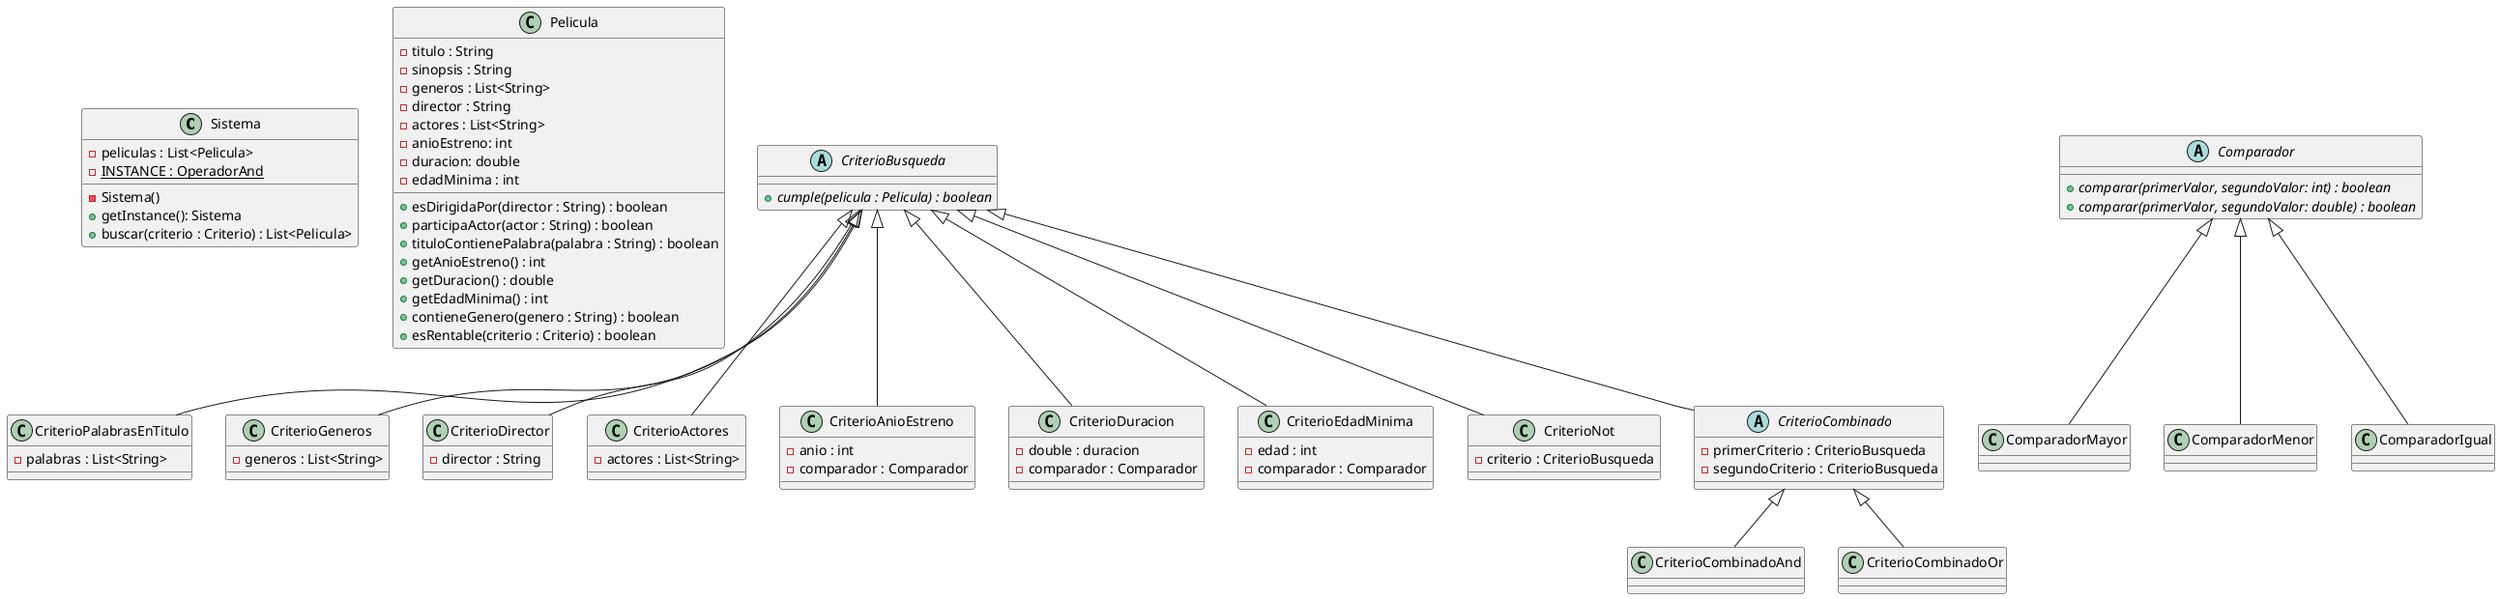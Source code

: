 ﻿@startuml classDiagram

class Sistema {

    - peliculas : List<Pelicula>
    - {field} {static} INSTANCE : OperadorAnd

    - {method} Sistema()
    + {method} getInstance(): Sistema
    + buscar(criterio : Criterio) : List<Pelicula>
}

class Pelicula {
    - titulo : String
    - sinopsis : String
    - generos : List<String>
    - director : String
    - actores : List<String>
    - anioEstreno: int
    - duracion: double
    - edadMinima : int

    + esDirigidaPor(director : String) : boolean
    + participaActor(actor : String) : boolean
    + tituloContienePalabra(palabra : String) : boolean
    + getAnioEstreno() : int
    + getDuracion() : double
    + getEdadMinima() : int
    + contieneGenero(genero : String) : boolean
    + esRentable(criterio : Criterio) : boolean
}

abstract class CriterioBusqueda {
    + {abstract} cumple(pelicula : Pelicula) : boolean
}

CriterioBusqueda <|-- CriterioPalabrasEnTitulo
class CriterioPalabrasEnTitulo {
    - palabras : List<String>
}

CriterioBusqueda <|-- CriterioGeneros
class CriterioGeneros {
    - generos : List<String>
}

CriterioBusqueda <|-- CriterioDirector
class CriterioDirector {
    - director : String
}

CriterioBusqueda <|-- CriterioActores
class CriterioActores {
    - actores : List<String>
}

CriterioBusqueda <|-- CriterioAnioEstreno
class CriterioAnioEstreno {
    - anio : int
    - comparador : Comparador
}

CriterioBusqueda <|-- CriterioDuracion
class CriterioDuracion {
    - double : duracion
    - comparador : Comparador
}

CriterioBusqueda <|-- CriterioEdadMinima
class CriterioEdadMinima {
    - edad : int
    - comparador : Comparador
}

CriterioBusqueda <|-- CriterioNot
class CriterioNot {
    - criterio : CriterioBusqueda
}

CriterioBusqueda <|-- CriterioCombinado
abstract class CriterioCombinado {
    - primerCriterio : CriterioBusqueda
    - segundoCriterio : CriterioBusqueda
}

CriterioCombinado <|-- CriterioCombinadoAnd
class CriterioCombinadoAnd {
}

CriterioCombinado <|-- CriterioCombinadoOr
class CriterioCombinadoOr {
}

abstract class Comparador {
    + {abstract} comparar(primerValor, segundoValor: int) : boolean
    + {abstract} comparar(primerValor, segundoValor: double) : boolean
}

Comparador <|-- ComparadorMayor
class ComparadorMayor {
}

Comparador <|-- ComparadorMenor
class ComparadorMenor {
}

Comparador <|-- ComparadorIgual
class ComparadorIgual {
}

@enduml